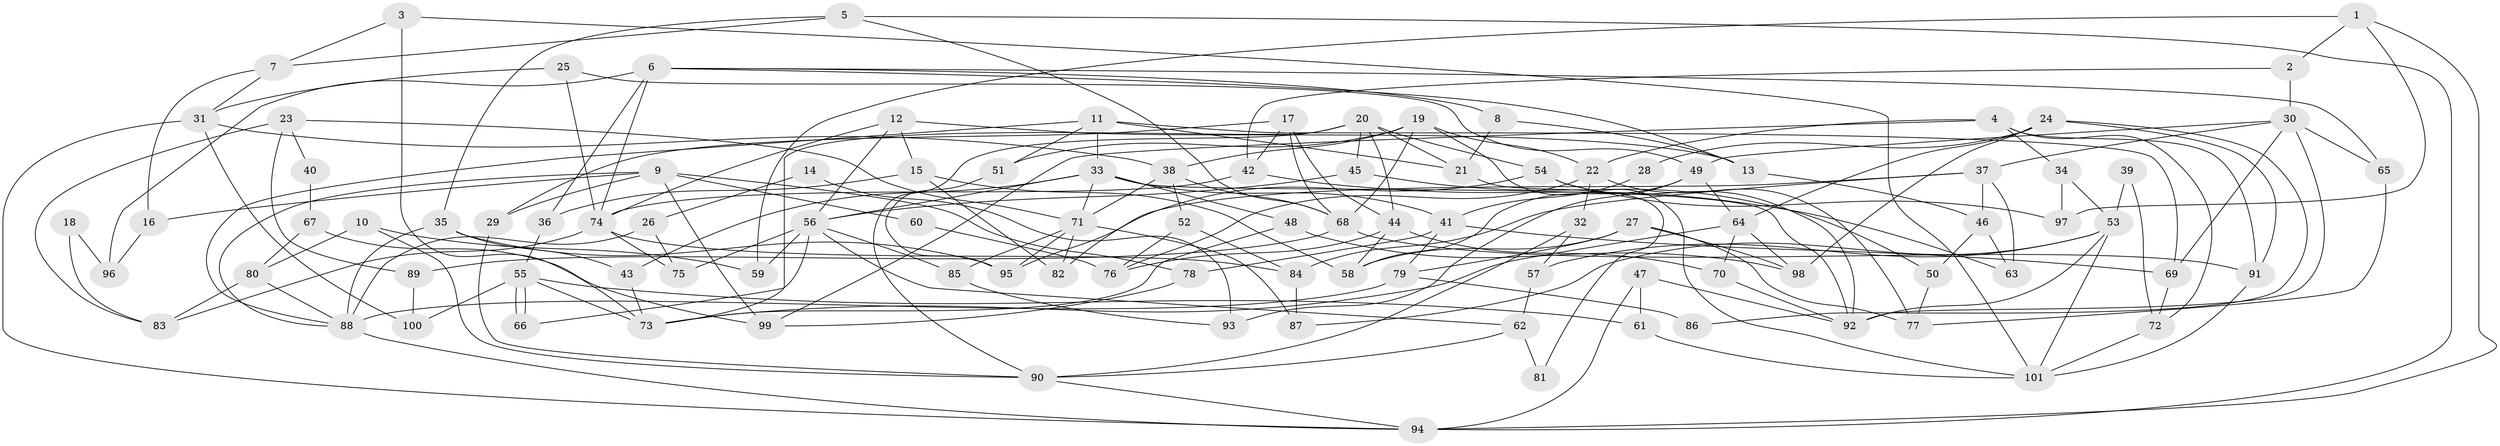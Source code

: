 // coarse degree distribution, {5: 0.19047619047619047, 3: 0.1746031746031746, 7: 0.1111111111111111, 8: 0.07936507936507936, 4: 0.20634920634920634, 6: 0.14285714285714285, 2: 0.047619047619047616, 9: 0.031746031746031744, 10: 0.015873015873015872}
// Generated by graph-tools (version 1.1) at 2025/52/02/27/25 19:52:01]
// undirected, 101 vertices, 202 edges
graph export_dot {
graph [start="1"]
  node [color=gray90,style=filled];
  1;
  2;
  3;
  4;
  5;
  6;
  7;
  8;
  9;
  10;
  11;
  12;
  13;
  14;
  15;
  16;
  17;
  18;
  19;
  20;
  21;
  22;
  23;
  24;
  25;
  26;
  27;
  28;
  29;
  30;
  31;
  32;
  33;
  34;
  35;
  36;
  37;
  38;
  39;
  40;
  41;
  42;
  43;
  44;
  45;
  46;
  47;
  48;
  49;
  50;
  51;
  52;
  53;
  54;
  55;
  56;
  57;
  58;
  59;
  60;
  61;
  62;
  63;
  64;
  65;
  66;
  67;
  68;
  69;
  70;
  71;
  72;
  73;
  74;
  75;
  76;
  77;
  78;
  79;
  80;
  81;
  82;
  83;
  84;
  85;
  86;
  87;
  88;
  89;
  90;
  91;
  92;
  93;
  94;
  95;
  96;
  97;
  98;
  99;
  100;
  101;
  1 -- 2;
  1 -- 59;
  1 -- 94;
  1 -- 97;
  2 -- 42;
  2 -- 30;
  3 -- 73;
  3 -- 101;
  3 -- 7;
  4 -- 72;
  4 -- 91;
  4 -- 22;
  4 -- 34;
  4 -- 99;
  5 -- 94;
  5 -- 7;
  5 -- 35;
  5 -- 68;
  6 -- 65;
  6 -- 74;
  6 -- 8;
  6 -- 13;
  6 -- 36;
  6 -- 96;
  7 -- 31;
  7 -- 16;
  8 -- 13;
  8 -- 21;
  9 -- 29;
  9 -- 88;
  9 -- 16;
  9 -- 60;
  9 -- 78;
  9 -- 99;
  10 -- 80;
  10 -- 90;
  10 -- 59;
  11 -- 21;
  11 -- 33;
  11 -- 51;
  11 -- 69;
  11 -- 88;
  12 -- 13;
  12 -- 15;
  12 -- 56;
  12 -- 74;
  13 -- 46;
  14 -- 93;
  14 -- 26;
  15 -- 82;
  15 -- 58;
  15 -- 36;
  16 -- 96;
  17 -- 68;
  17 -- 44;
  17 -- 29;
  17 -- 42;
  18 -- 96;
  18 -- 83;
  19 -- 68;
  19 -- 101;
  19 -- 22;
  19 -- 38;
  19 -- 51;
  20 -- 73;
  20 -- 44;
  20 -- 21;
  20 -- 45;
  20 -- 54;
  20 -- 90;
  21 -- 81;
  22 -- 32;
  22 -- 76;
  22 -- 77;
  23 -- 89;
  23 -- 71;
  23 -- 40;
  23 -- 83;
  24 -- 64;
  24 -- 91;
  24 -- 28;
  24 -- 86;
  24 -- 98;
  25 -- 31;
  25 -- 74;
  25 -- 49;
  26 -- 75;
  26 -- 88;
  27 -- 98;
  27 -- 79;
  27 -- 58;
  27 -- 77;
  28 -- 41;
  29 -- 90;
  30 -- 69;
  30 -- 37;
  30 -- 49;
  30 -- 65;
  30 -- 92;
  31 -- 38;
  31 -- 94;
  31 -- 100;
  32 -- 90;
  32 -- 57;
  33 -- 92;
  33 -- 56;
  33 -- 41;
  33 -- 43;
  33 -- 48;
  33 -- 71;
  34 -- 53;
  34 -- 97;
  35 -- 43;
  35 -- 88;
  35 -- 95;
  36 -- 55;
  37 -- 46;
  37 -- 95;
  37 -- 63;
  37 -- 84;
  38 -- 71;
  38 -- 52;
  38 -- 68;
  39 -- 53;
  39 -- 72;
  40 -- 67;
  41 -- 78;
  41 -- 69;
  41 -- 79;
  42 -- 74;
  42 -- 63;
  43 -- 73;
  44 -- 70;
  44 -- 58;
  44 -- 76;
  45 -- 56;
  45 -- 50;
  46 -- 63;
  46 -- 50;
  47 -- 92;
  47 -- 94;
  47 -- 61;
  48 -- 98;
  48 -- 73;
  49 -- 58;
  49 -- 64;
  49 -- 93;
  50 -- 77;
  51 -- 95;
  52 -- 76;
  52 -- 84;
  53 -- 87;
  53 -- 92;
  53 -- 57;
  53 -- 101;
  54 -- 97;
  54 -- 82;
  54 -- 92;
  55 -- 66;
  55 -- 66;
  55 -- 61;
  55 -- 73;
  55 -- 100;
  56 -- 62;
  56 -- 59;
  56 -- 66;
  56 -- 75;
  56 -- 85;
  57 -- 62;
  60 -- 76;
  61 -- 101;
  62 -- 90;
  62 -- 81;
  64 -- 73;
  64 -- 70;
  64 -- 98;
  65 -- 77;
  67 -- 99;
  67 -- 80;
  68 -- 89;
  68 -- 91;
  69 -- 72;
  70 -- 92;
  71 -- 95;
  71 -- 82;
  71 -- 85;
  71 -- 87;
  72 -- 101;
  74 -- 84;
  74 -- 75;
  74 -- 83;
  78 -- 99;
  79 -- 88;
  79 -- 86;
  80 -- 88;
  80 -- 83;
  84 -- 87;
  85 -- 93;
  88 -- 94;
  89 -- 100;
  90 -- 94;
  91 -- 101;
}
